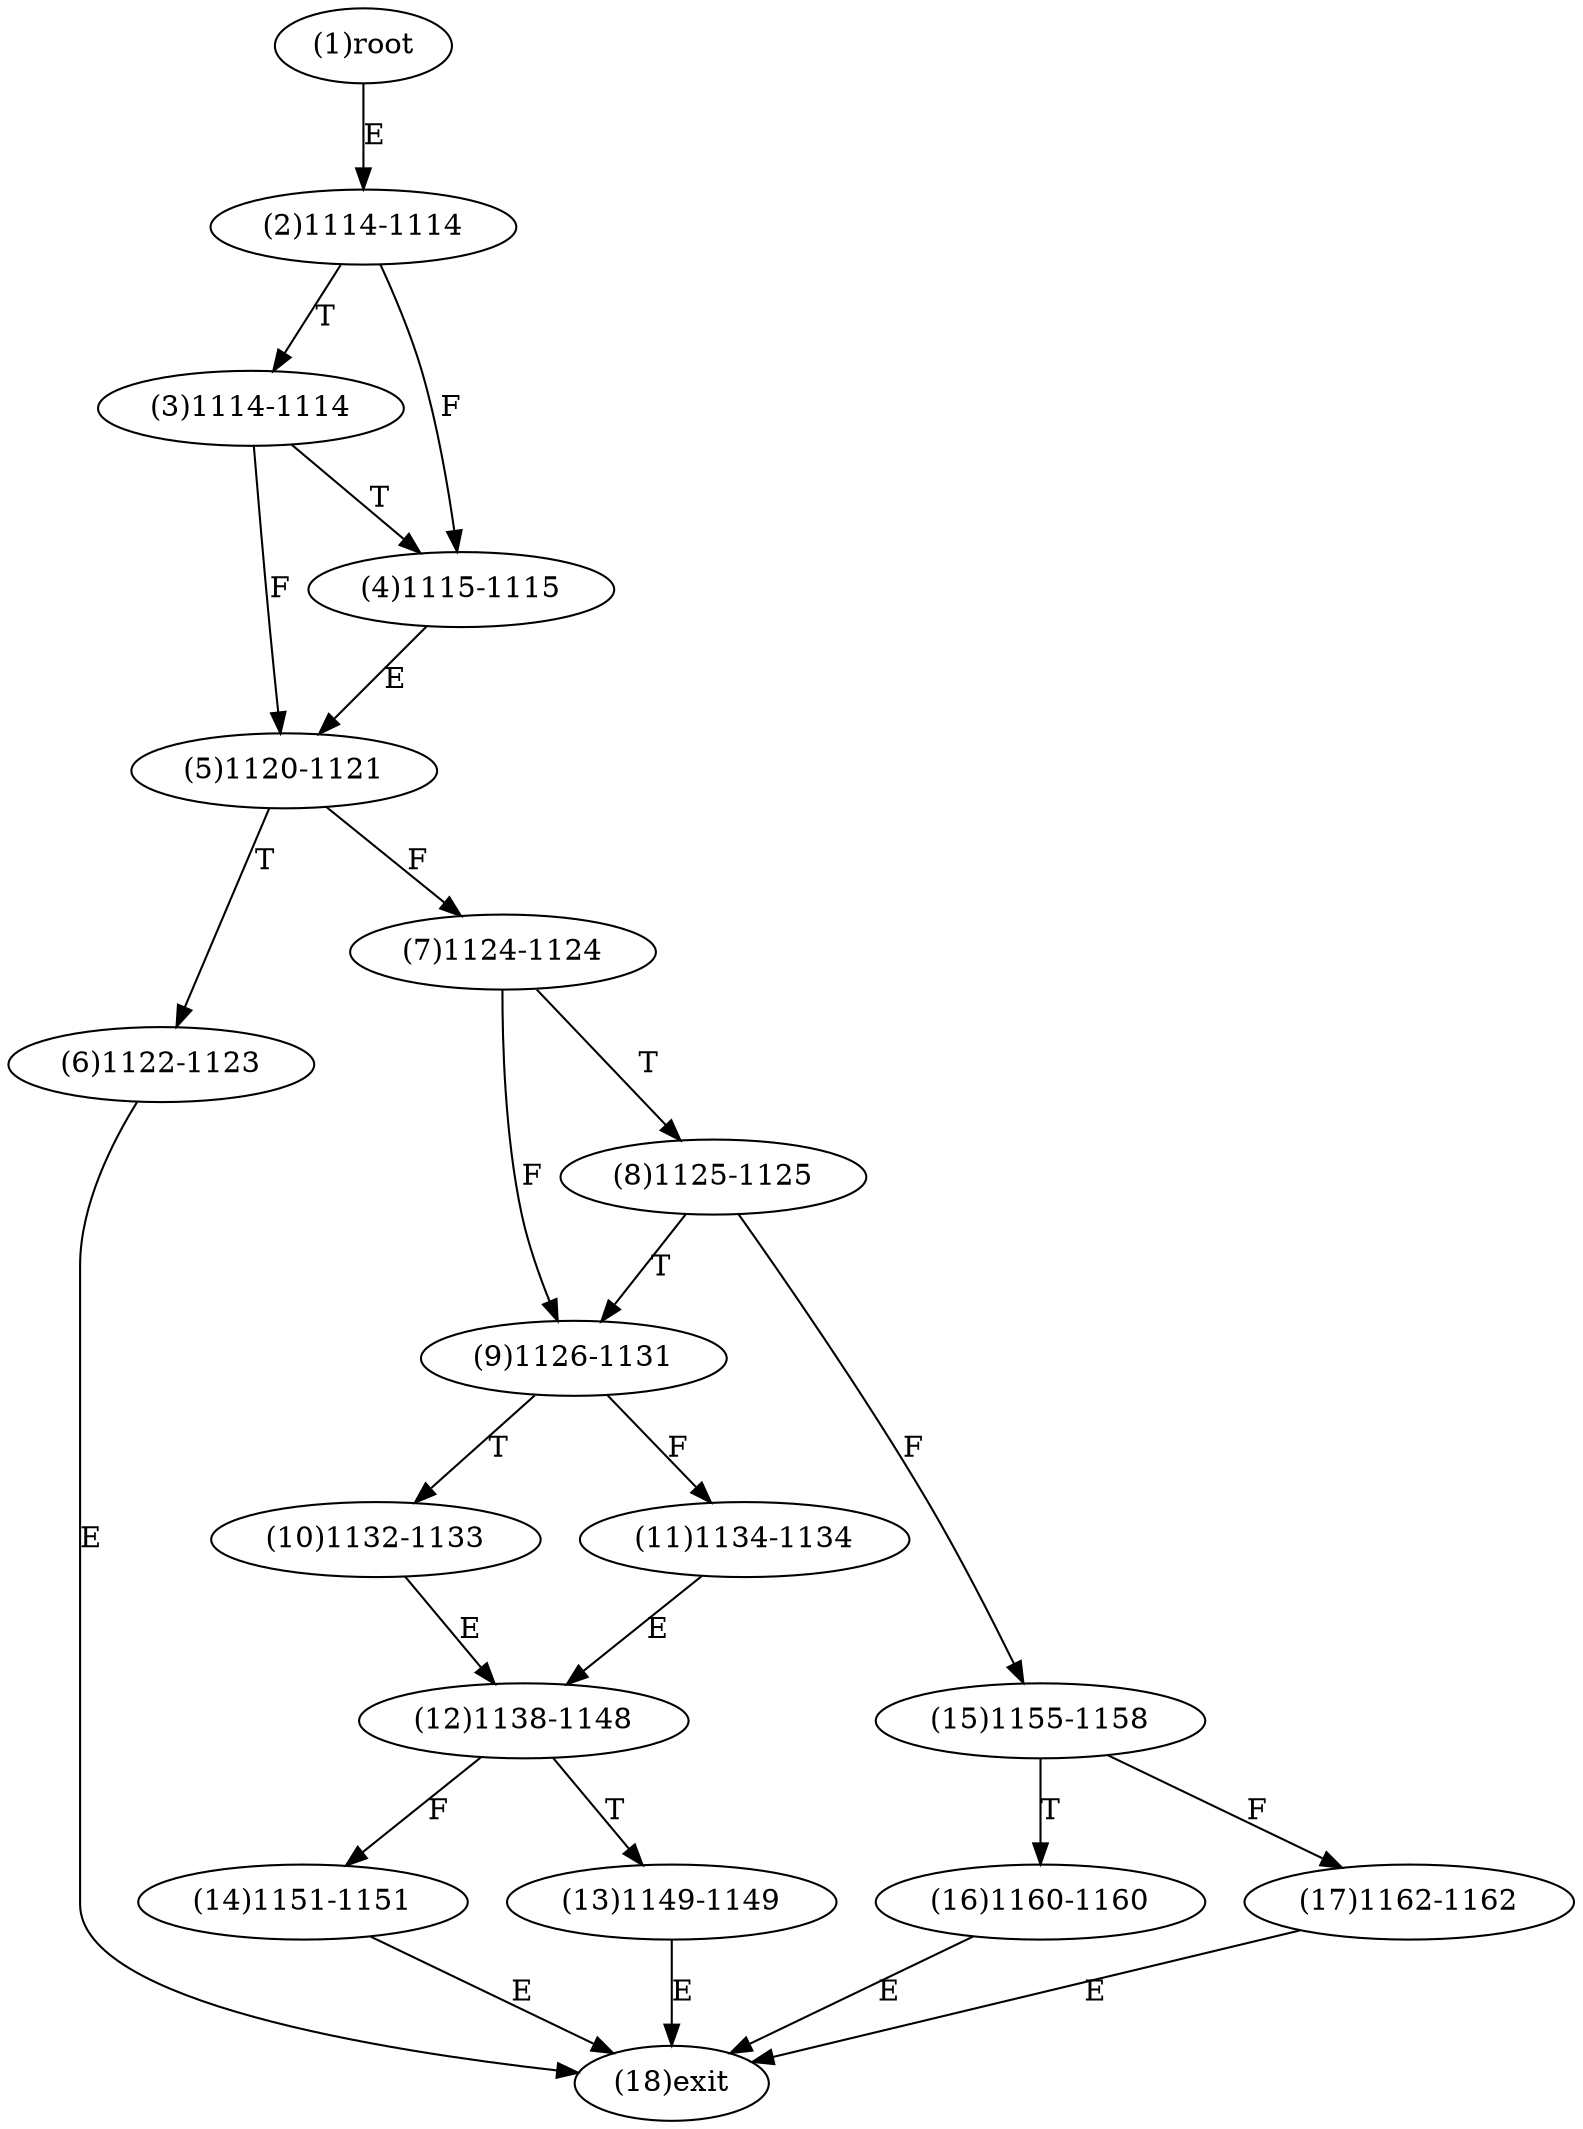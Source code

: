 digraph "" { 
1[ label="(1)root"];
2[ label="(2)1114-1114"];
3[ label="(3)1114-1114"];
4[ label="(4)1115-1115"];
5[ label="(5)1120-1121"];
6[ label="(6)1122-1123"];
7[ label="(7)1124-1124"];
8[ label="(8)1125-1125"];
9[ label="(9)1126-1131"];
10[ label="(10)1132-1133"];
11[ label="(11)1134-1134"];
12[ label="(12)1138-1148"];
13[ label="(13)1149-1149"];
14[ label="(14)1151-1151"];
15[ label="(15)1155-1158"];
17[ label="(17)1162-1162"];
16[ label="(16)1160-1160"];
18[ label="(18)exit"];
1->2[ label="E"];
2->4[ label="F"];
2->3[ label="T"];
3->5[ label="F"];
3->4[ label="T"];
4->5[ label="E"];
5->7[ label="F"];
5->6[ label="T"];
6->18[ label="E"];
7->9[ label="F"];
7->8[ label="T"];
8->15[ label="F"];
8->9[ label="T"];
9->11[ label="F"];
9->10[ label="T"];
10->12[ label="E"];
11->12[ label="E"];
12->14[ label="F"];
12->13[ label="T"];
13->18[ label="E"];
14->18[ label="E"];
15->17[ label="F"];
15->16[ label="T"];
16->18[ label="E"];
17->18[ label="E"];
}